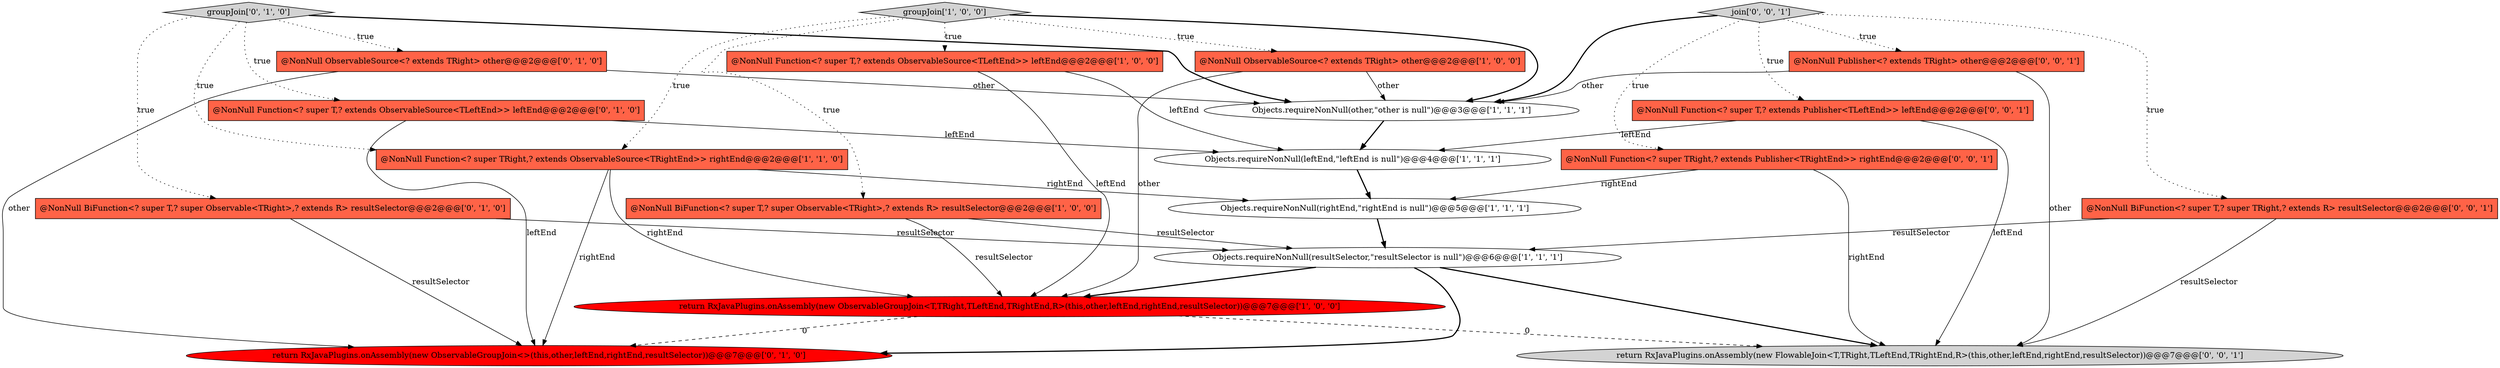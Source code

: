 digraph {
1 [style = filled, label = "@NonNull Function<? super T,? extends ObservableSource<TLeftEnd>> leftEnd@@@2@@@['1', '0', '0']", fillcolor = tomato, shape = box image = "AAA0AAABBB1BBB"];
12 [style = filled, label = "@NonNull Function<? super T,? extends ObservableSource<TLeftEnd>> leftEnd@@@2@@@['0', '1', '0']", fillcolor = tomato, shape = box image = "AAA0AAABBB2BBB"];
15 [style = filled, label = "@NonNull Function<? super TRight,? extends Publisher<TRightEnd>> rightEnd@@@2@@@['0', '0', '1']", fillcolor = tomato, shape = box image = "AAA0AAABBB3BBB"];
19 [style = filled, label = "join['0', '0', '1']", fillcolor = lightgray, shape = diamond image = "AAA0AAABBB3BBB"];
13 [style = filled, label = "return RxJavaPlugins.onAssembly(new ObservableGroupJoin<>(this,other,leftEnd,rightEnd,resultSelector))@@@7@@@['0', '1', '0']", fillcolor = red, shape = ellipse image = "AAA1AAABBB2BBB"];
14 [style = filled, label = "groupJoin['0', '1', '0']", fillcolor = lightgray, shape = diamond image = "AAA0AAABBB2BBB"];
2 [style = filled, label = "Objects.requireNonNull(rightEnd,\"rightEnd is null\")@@@5@@@['1', '1', '1']", fillcolor = white, shape = ellipse image = "AAA0AAABBB1BBB"];
0 [style = filled, label = "Objects.requireNonNull(other,\"other is null\")@@@3@@@['1', '1', '1']", fillcolor = white, shape = ellipse image = "AAA0AAABBB1BBB"];
5 [style = filled, label = "@NonNull Function<? super TRight,? extends ObservableSource<TRightEnd>> rightEnd@@@2@@@['1', '1', '0']", fillcolor = tomato, shape = box image = "AAA0AAABBB1BBB"];
20 [style = filled, label = "@NonNull Function<? super T,? extends Publisher<TLeftEnd>> leftEnd@@@2@@@['0', '0', '1']", fillcolor = tomato, shape = box image = "AAA0AAABBB3BBB"];
8 [style = filled, label = "Objects.requireNonNull(leftEnd,\"leftEnd is null\")@@@4@@@['1', '1', '1']", fillcolor = white, shape = ellipse image = "AAA0AAABBB1BBB"];
18 [style = filled, label = "return RxJavaPlugins.onAssembly(new FlowableJoin<T,TRight,TLeftEnd,TRightEnd,R>(this,other,leftEnd,rightEnd,resultSelector))@@@7@@@['0', '0', '1']", fillcolor = lightgray, shape = ellipse image = "AAA0AAABBB3BBB"];
4 [style = filled, label = "@NonNull BiFunction<? super T,? super Observable<TRight>,? extends R> resultSelector@@@2@@@['1', '0', '0']", fillcolor = tomato, shape = box image = "AAA0AAABBB1BBB"];
6 [style = filled, label = "groupJoin['1', '0', '0']", fillcolor = lightgray, shape = diamond image = "AAA0AAABBB1BBB"];
7 [style = filled, label = "Objects.requireNonNull(resultSelector,\"resultSelector is null\")@@@6@@@['1', '1', '1']", fillcolor = white, shape = ellipse image = "AAA0AAABBB1BBB"];
17 [style = filled, label = "@NonNull Publisher<? extends TRight> other@@@2@@@['0', '0', '1']", fillcolor = tomato, shape = box image = "AAA0AAABBB3BBB"];
11 [style = filled, label = "@NonNull BiFunction<? super T,? super Observable<TRight>,? extends R> resultSelector@@@2@@@['0', '1', '0']", fillcolor = tomato, shape = box image = "AAA0AAABBB2BBB"];
16 [style = filled, label = "@NonNull BiFunction<? super T,? super TRight,? extends R> resultSelector@@@2@@@['0', '0', '1']", fillcolor = tomato, shape = box image = "AAA0AAABBB3BBB"];
10 [style = filled, label = "@NonNull ObservableSource<? extends TRight> other@@@2@@@['0', '1', '0']", fillcolor = tomato, shape = box image = "AAA0AAABBB2BBB"];
9 [style = filled, label = "return RxJavaPlugins.onAssembly(new ObservableGroupJoin<T,TRight,TLeftEnd,TRightEnd,R>(this,other,leftEnd,rightEnd,resultSelector))@@@7@@@['1', '0', '0']", fillcolor = red, shape = ellipse image = "AAA1AAABBB1BBB"];
3 [style = filled, label = "@NonNull ObservableSource<? extends TRight> other@@@2@@@['1', '0', '0']", fillcolor = tomato, shape = box image = "AAA0AAABBB1BBB"];
7->13 [style = bold, label=""];
3->0 [style = solid, label="other"];
14->12 [style = dotted, label="true"];
1->8 [style = solid, label="leftEnd"];
19->17 [style = dotted, label="true"];
19->20 [style = dotted, label="true"];
9->18 [style = dashed, label="0"];
6->1 [style = dotted, label="true"];
10->0 [style = solid, label="other"];
11->7 [style = solid, label="resultSelector"];
6->0 [style = bold, label=""];
11->13 [style = solid, label="resultSelector"];
15->18 [style = solid, label="rightEnd"];
19->15 [style = dotted, label="true"];
12->8 [style = solid, label="leftEnd"];
14->10 [style = dotted, label="true"];
5->13 [style = solid, label="rightEnd"];
19->0 [style = bold, label=""];
16->7 [style = solid, label="resultSelector"];
5->9 [style = solid, label="rightEnd"];
7->9 [style = bold, label=""];
14->5 [style = dotted, label="true"];
14->0 [style = bold, label=""];
8->2 [style = bold, label=""];
12->13 [style = solid, label="leftEnd"];
6->4 [style = dotted, label="true"];
17->0 [style = solid, label="other"];
20->8 [style = solid, label="leftEnd"];
9->13 [style = dashed, label="0"];
0->8 [style = bold, label=""];
19->16 [style = dotted, label="true"];
10->13 [style = solid, label="other"];
7->18 [style = bold, label=""];
14->11 [style = dotted, label="true"];
15->2 [style = solid, label="rightEnd"];
20->18 [style = solid, label="leftEnd"];
3->9 [style = solid, label="other"];
1->9 [style = solid, label="leftEnd"];
4->7 [style = solid, label="resultSelector"];
17->18 [style = solid, label="other"];
5->2 [style = solid, label="rightEnd"];
2->7 [style = bold, label=""];
4->9 [style = solid, label="resultSelector"];
6->3 [style = dotted, label="true"];
16->18 [style = solid, label="resultSelector"];
6->5 [style = dotted, label="true"];
}
